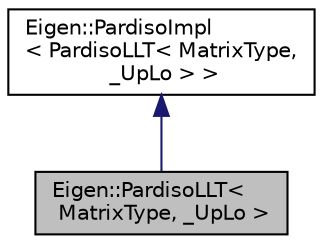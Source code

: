 digraph "Eigen::PardisoLLT&lt; MatrixType, _UpLo &gt;"
{
  edge [fontname="Helvetica",fontsize="10",labelfontname="Helvetica",labelfontsize="10"];
  node [fontname="Helvetica",fontsize="10",shape=record];
  Node1 [label="Eigen::PardisoLLT\<\l MatrixType, _UpLo \>",height=0.2,width=0.4,color="black", fillcolor="grey75", style="filled", fontcolor="black"];
  Node2 -> Node1 [dir="back",color="midnightblue",fontsize="10",style="solid",fontname="Helvetica"];
  Node2 [label="Eigen::PardisoImpl\l\< PardisoLLT\< MatrixType,\l _UpLo \> \>",height=0.2,width=0.4,color="black", fillcolor="white", style="filled",URL="$class_eigen_1_1_pardiso_impl.html"];
}
